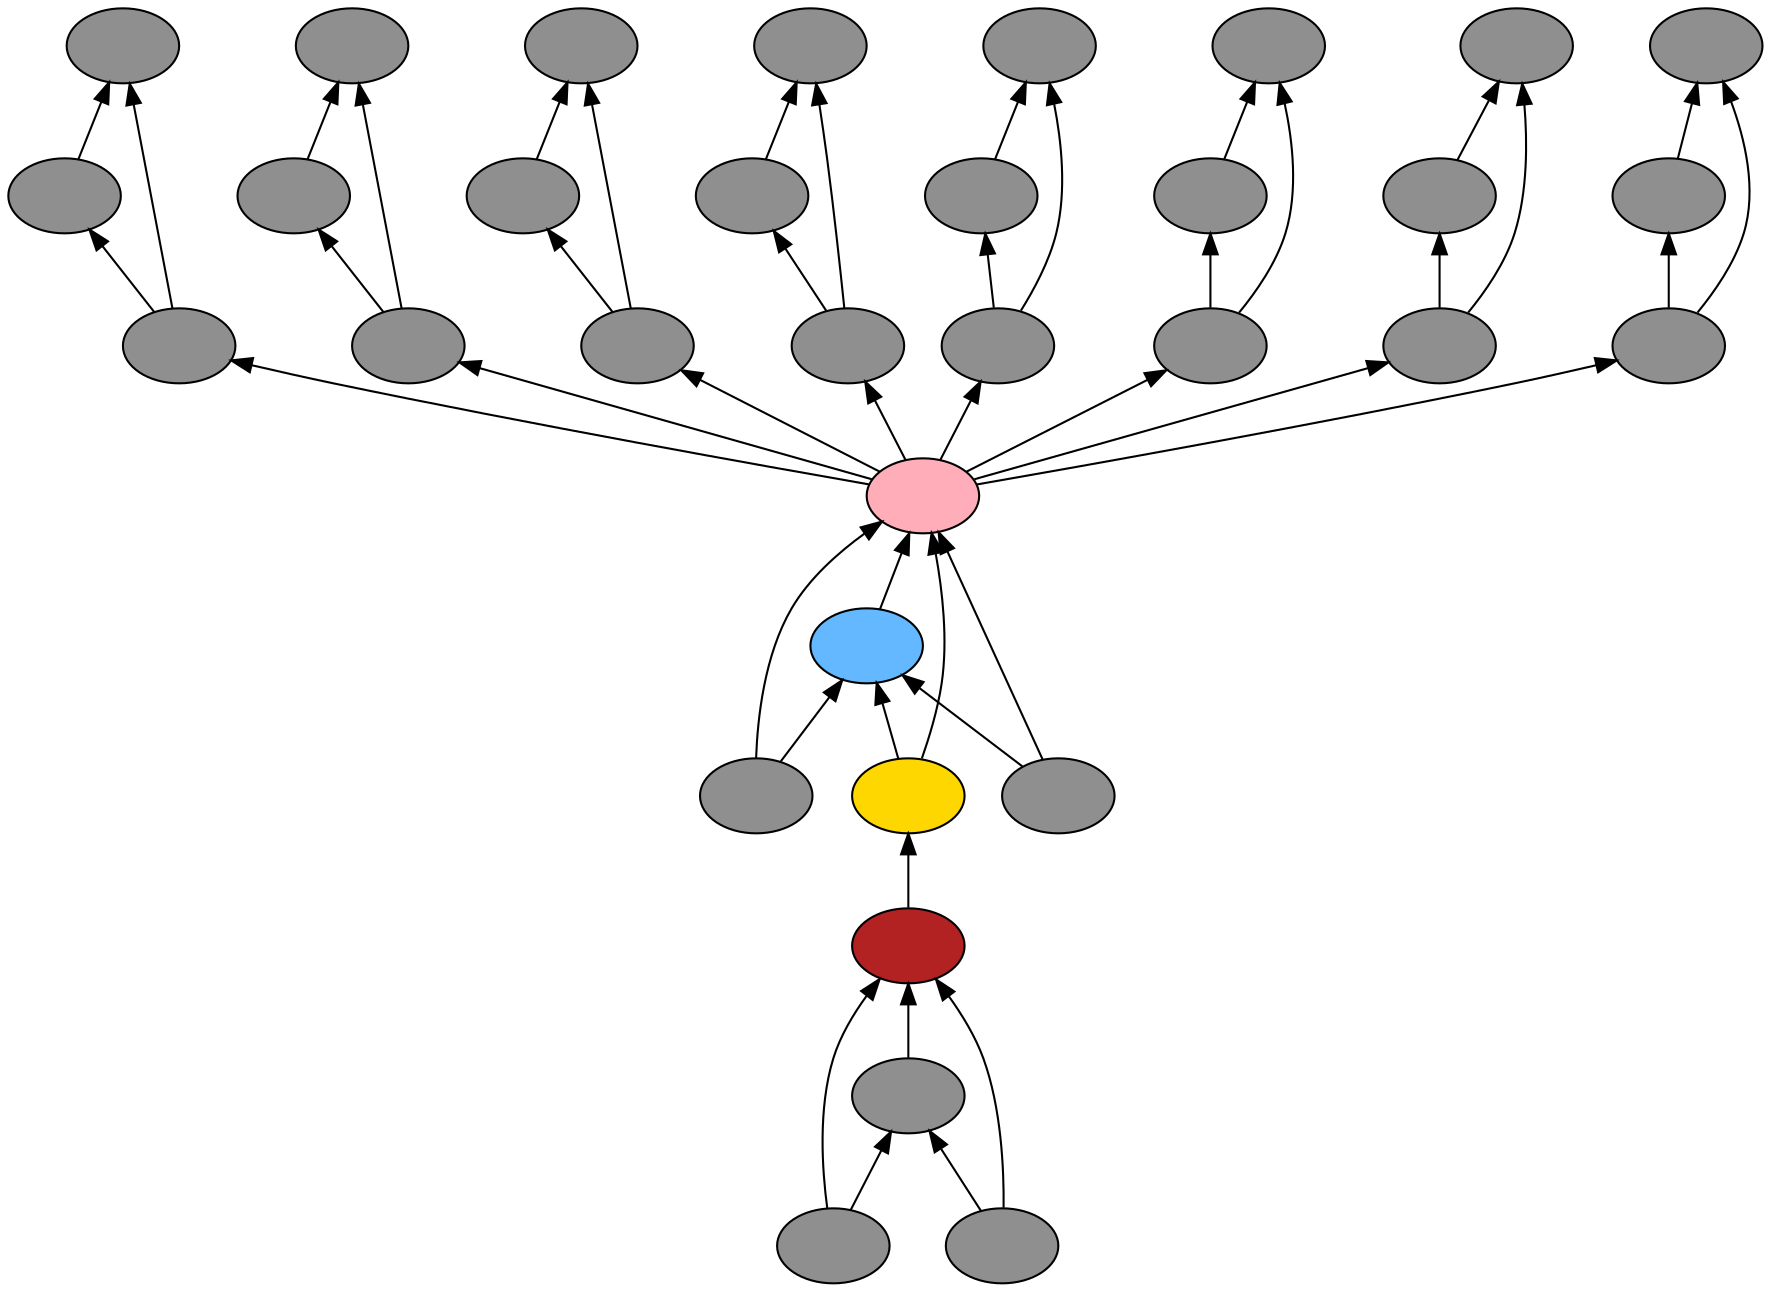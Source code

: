 digraph {
rankdir=BT
fontsize=24
subgraph clster1 {
subgraph clster2 {
"42447104"["fillcolor"="firebrick" "fontsize"="24" "label"="" "shape"="ellipse" "style"="filled" ]
"42310096"["fillcolor"="grey56" "fontsize"="24" "label"="" "shape"="ellipse" "style"="filled" ]
"42484848"["fillcolor"="grey56" "fontsize"="24" "label"="" "shape"="ellipse" "style"="filled" ]
"42935696"["fillcolor"="grey56" "fontsize"="24" "label"="" "shape"="ellipse" "style"="filled" ]
}

subgraph clster3 {
"41591168"["fillcolor"="lightpink1" "fontsize"="24" "label"="" "shape"="ellipse" "style"="filled" ]
"43633376"["fillcolor"="steelblue1" "fontsize"="24" "label"="" "shape"="ellipse" "style"="filled" ]
"41774160"["fillcolor"="grey56" "fontsize"="24" "label"="" "shape"="ellipse" "style"="filled" ]
"43937024"["fillcolor"="gold" "fontsize"="24" "label"="" "shape"="ellipse" "style"="filled" ]
"41472864"["fillcolor"="grey56" "fontsize"="24" "label"="" "shape"="ellipse" "style"="filled" ]
}

subgraph clster4 {
"42197104"["fillcolor"="grey56" "fontsize"="24" "label"="" "shape"="ellipse" "style"="filled" ]
"41766944"["fillcolor"="grey56" "fontsize"="24" "label"="" "shape"="ellipse" "style"="filled" ]
"41899120"["fillcolor"="grey56" "fontsize"="24" "label"="" "shape"="ellipse" "style"="filled" ]
}

subgraph clster5 {
"41502064"["fillcolor"="grey56" "fontsize"="24" "label"="" "shape"="ellipse" "style"="filled" ]
"41668336"["fillcolor"="grey56" "fontsize"="24" "label"="" "shape"="ellipse" "style"="filled" ]
"41702848"["fillcolor"="grey56" "fontsize"="24" "label"="" "shape"="ellipse" "style"="filled" ]
}

subgraph clster6 {
"43914880"["fillcolor"="grey56" "fontsize"="24" "label"="" "shape"="ellipse" "style"="filled" ]
"41586192"["fillcolor"="grey56" "fontsize"="24" "label"="" "shape"="ellipse" "style"="filled" ]
"43941360"["fillcolor"="grey56" "fontsize"="24" "label"="" "shape"="ellipse" "style"="filled" ]
}

subgraph clster7 {
"43963744"["fillcolor"="grey56" "fontsize"="24" "label"="" "shape"="ellipse" "style"="filled" ]
"35194864"["fillcolor"="grey56" "fontsize"="24" "label"="" "shape"="ellipse" "style"="filled" ]
"41749504"["fillcolor"="grey56" "fontsize"="24" "label"="" "shape"="ellipse" "style"="filled" ]
}

subgraph clster8 {
"42202208"["fillcolor"="grey56" "fontsize"="24" "label"="" "shape"="ellipse" "style"="filled" ]
"42198992"["fillcolor"="grey56" "fontsize"="24" "label"="" "shape"="ellipse" "style"="filled" ]
"41474064"["fillcolor"="grey56" "fontsize"="24" "label"="" "shape"="ellipse" "style"="filled" ]
}

subgraph clster9 {
"42295808"["fillcolor"="grey56" "fontsize"="24" "label"="" "shape"="ellipse" "style"="filled" ]
"42259632"["fillcolor"="grey56" "fontsize"="24" "label"="" "shape"="ellipse" "style"="filled" ]
"42347008"["fillcolor"="grey56" "fontsize"="24" "label"="" "shape"="ellipse" "style"="filled" ]
}

subgraph clster10 {
"42434384"["fillcolor"="grey56" "fontsize"="24" "label"="" "shape"="ellipse" "style"="filled" ]
"42383184"["fillcolor"="grey56" "fontsize"="24" "label"="" "shape"="ellipse" "style"="filled" ]
"42470560"["fillcolor"="grey56" "fontsize"="24" "label"="" "shape"="ellipse" "style"="filled" ]
}

subgraph clster11 {
"42546048"["fillcolor"="grey56" "fontsize"="24" "label"="" "shape"="ellipse" "style"="filled" ]
"42508304"["fillcolor"="grey56" "fontsize"="24" "label"="" "shape"="ellipse" "style"="filled" ]
"42583792"["fillcolor"="grey56" "fontsize"="24" "label"="" "shape"="ellipse" "style"="filled" ]
}

}

"41702848" -> "41502064"["arrowhead"="normal" "color"="black" "constraint"="true" "style"="solid" ]
"41702848" -> "41668336"["arrowhead"="normal" "color"="black" "constraint"="true" "style"="solid" ]
"41591168" -> "41702848"["arrowhead"="normal" "color"="black" "constraint"="true" "style"="solid" ]
"41668336" -> "41502064"["arrowhead"="normal" "color"="black" "constraint"="true" "style"="solid" ]
"41774160" -> "41591168"["arrowhead"="normal" "color"="black" "constraint"="true" "style"="solid" ]
"41774160" -> "43633376"["arrowhead"="normal" "color"="black" "constraint"="true" "style"="solid" ]
"43937024" -> "41591168"["arrowhead"="normal" "color"="black" "constraint"="true" "style"="solid" ]
"43937024" -> "43633376"["arrowhead"="normal" "color"="black" "constraint"="true" "style"="solid" ]
"42447104" -> "43937024"["arrowhead"="normal" "color"="black" "constraint"="true" "style"="solid" ]
"41472864" -> "41591168"["arrowhead"="normal" "color"="black" "constraint"="true" "style"="solid" ]
"41472864" -> "43633376"["arrowhead"="normal" "color"="black" "constraint"="true" "style"="solid" ]
"43633376" -> "41591168"["arrowhead"="normal" "color"="black" "constraint"="true" "style"="solid" ]
"41899120" -> "42197104"["arrowhead"="normal" "color"="black" "constraint"="true" "style"="solid" ]
"41899120" -> "41766944"["arrowhead"="normal" "color"="black" "constraint"="true" "style"="solid" ]
"41591168" -> "41899120"["arrowhead"="normal" "color"="black" "constraint"="true" "style"="solid" ]
"41766944" -> "42197104"["arrowhead"="normal" "color"="black" "constraint"="true" "style"="solid" ]
"41474064" -> "42202208"["arrowhead"="normal" "color"="black" "constraint"="true" "style"="solid" ]
"41474064" -> "42198992"["arrowhead"="normal" "color"="black" "constraint"="true" "style"="solid" ]
"41591168" -> "41474064"["arrowhead"="normal" "color"="black" "constraint"="true" "style"="solid" ]
"42198992" -> "42202208"["arrowhead"="normal" "color"="black" "constraint"="true" "style"="solid" ]
"42347008" -> "42295808"["arrowhead"="normal" "color"="black" "constraint"="true" "style"="solid" ]
"42347008" -> "42259632"["arrowhead"="normal" "color"="black" "constraint"="true" "style"="solid" ]
"41591168" -> "42347008"["arrowhead"="normal" "color"="black" "constraint"="true" "style"="solid" ]
"42259632" -> "42295808"["arrowhead"="normal" "color"="black" "constraint"="true" "style"="solid" ]
"42470560" -> "42434384"["arrowhead"="normal" "color"="black" "constraint"="true" "style"="solid" ]
"42470560" -> "42383184"["arrowhead"="normal" "color"="black" "constraint"="true" "style"="solid" ]
"41591168" -> "42470560"["arrowhead"="normal" "color"="black" "constraint"="true" "style"="solid" ]
"42383184" -> "42434384"["arrowhead"="normal" "color"="black" "constraint"="true" "style"="solid" ]
"42484848" -> "42447104"["arrowhead"="normal" "color"="black" "constraint"="true" "style"="solid" ]
"42484848" -> "42310096"["arrowhead"="normal" "color"="black" "constraint"="true" "style"="solid" ]
"42935696" -> "42447104"["arrowhead"="normal" "color"="black" "constraint"="true" "style"="solid" ]
"42935696" -> "42310096"["arrowhead"="normal" "color"="black" "constraint"="true" "style"="solid" ]
"42310096" -> "42447104"["arrowhead"="normal" "color"="black" "constraint"="true" "style"="solid" ]
"42583792" -> "42546048"["arrowhead"="normal" "color"="black" "constraint"="true" "style"="solid" ]
"42583792" -> "42508304"["arrowhead"="normal" "color"="black" "constraint"="true" "style"="solid" ]
"41591168" -> "42583792"["arrowhead"="normal" "color"="black" "constraint"="true" "style"="solid" ]
"42508304" -> "42546048"["arrowhead"="normal" "color"="black" "constraint"="true" "style"="solid" ]
"43941360" -> "43914880"["arrowhead"="normal" "color"="black" "constraint"="true" "style"="solid" ]
"43941360" -> "41586192"["arrowhead"="normal" "color"="black" "constraint"="true" "style"="solid" ]
"41591168" -> "43941360"["arrowhead"="normal" "color"="black" "constraint"="true" "style"="solid" ]
"41586192" -> "43914880"["arrowhead"="normal" "color"="black" "constraint"="true" "style"="solid" ]
"41749504" -> "43963744"["arrowhead"="normal" "color"="black" "constraint"="true" "style"="solid" ]
"41749504" -> "35194864"["arrowhead"="normal" "color"="black" "constraint"="true" "style"="solid" ]
"41591168" -> "41749504"["arrowhead"="normal" "color"="black" "constraint"="true" "style"="solid" ]
"35194864" -> "43963744"["arrowhead"="normal" "color"="black" "constraint"="true" "style"="solid" ]

}